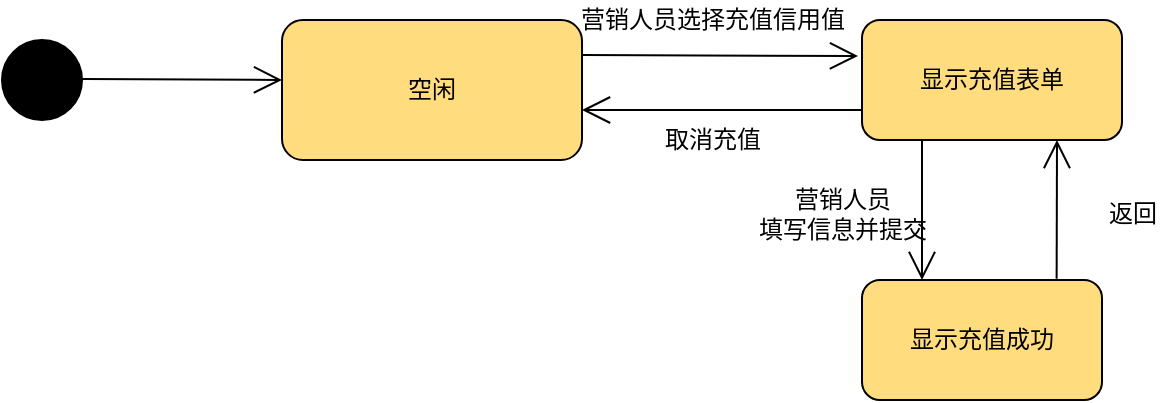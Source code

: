 <mxfile version="12.9.3" type="device"><diagram id="jP3ssbYvxyGhfdzcKU0U" name="第 1 页"><mxGraphModel dx="768" dy="1661" grid="1" gridSize="10" guides="1" tooltips="1" connect="1" arrows="1" fold="1" page="1" pageScale="1" pageWidth="827" pageHeight="1169" math="0" shadow="0"><root><mxCell id="0"/><mxCell id="1" parent="0"/><mxCell id="SKH3sDEkNFvgIaviS7FT-2" value="" style="ellipse;whiteSpace=wrap;html=1;aspect=fixed;fillColor=#000000;" vertex="1" parent="1"><mxGeometry x="40" y="-270" width="40" height="40" as="geometry"/></mxCell><mxCell id="SKH3sDEkNFvgIaviS7FT-3" value="空闲" style="rounded=1;whiteSpace=wrap;html=1;fillColor=#FFDC7D;" vertex="1" parent="1"><mxGeometry x="180" y="-280" width="150" height="70" as="geometry"/></mxCell><mxCell id="SKH3sDEkNFvgIaviS7FT-4" value="显示充值表单" style="rounded=1;whiteSpace=wrap;html=1;fillColor=#FFDC7D;" vertex="1" parent="1"><mxGeometry x="470" y="-280" width="130" height="60" as="geometry"/></mxCell><mxCell id="SKH3sDEkNFvgIaviS7FT-5" value="显示充值成功" style="rounded=1;whiteSpace=wrap;html=1;fillColor=#FFDC7D;" vertex="1" parent="1"><mxGeometry x="470" y="-150" width="120" height="60" as="geometry"/></mxCell><mxCell id="SKH3sDEkNFvgIaviS7FT-6" value="" style="endArrow=open;endFill=1;endSize=12;html=1;exitX=1;exitY=0.25;exitDx=0;exitDy=0;" edge="1" parent="1" source="SKH3sDEkNFvgIaviS7FT-3"><mxGeometry width="160" relative="1" as="geometry"><mxPoint x="340" y="-260.5" as="sourcePoint"/><mxPoint x="468" y="-262" as="targetPoint"/></mxGeometry></mxCell><mxCell id="SKH3sDEkNFvgIaviS7FT-7" value="营销人员选择充值信用值" style="text;html=1;align=center;verticalAlign=middle;resizable=0;points=[];autosize=1;" vertex="1" parent="1"><mxGeometry x="320" y="-290" width="150" height="20" as="geometry"/></mxCell><mxCell id="SKH3sDEkNFvgIaviS7FT-8" value="" style="endArrow=open;endFill=1;endSize=12;html=1;entryX=0.25;entryY=0;entryDx=0;entryDy=0;" edge="1" parent="1" target="SKH3sDEkNFvgIaviS7FT-5"><mxGeometry width="160" relative="1" as="geometry"><mxPoint x="500" y="-220" as="sourcePoint"/><mxPoint x="460" y="-200" as="targetPoint"/></mxGeometry></mxCell><mxCell id="SKH3sDEkNFvgIaviS7FT-9" value="" style="endArrow=open;endFill=1;endSize=12;html=1;entryX=0.75;entryY=1;entryDx=0;entryDy=0;exitX=0.811;exitY=-0.011;exitDx=0;exitDy=0;exitPerimeter=0;" edge="1" parent="1" source="SKH3sDEkNFvgIaviS7FT-5" target="SKH3sDEkNFvgIaviS7FT-4"><mxGeometry width="160" relative="1" as="geometry"><mxPoint x="560" y="-160" as="sourcePoint"/><mxPoint x="470" y="-240" as="targetPoint"/></mxGeometry></mxCell><mxCell id="SKH3sDEkNFvgIaviS7FT-10" value="营销人员&lt;br&gt;填写信息并提交" style="text;html=1;align=center;verticalAlign=middle;resizable=0;points=[];autosize=1;" vertex="1" parent="1"><mxGeometry x="410" y="-198" width="100" height="30" as="geometry"/></mxCell><mxCell id="SKH3sDEkNFvgIaviS7FT-11" value="返回" style="text;html=1;align=center;verticalAlign=middle;resizable=0;points=[];autosize=1;" vertex="1" parent="1"><mxGeometry x="585" y="-193" width="40" height="20" as="geometry"/></mxCell><mxCell id="SKH3sDEkNFvgIaviS7FT-12" value="" style="endArrow=open;endFill=1;endSize=12;html=1;exitX=0;exitY=0.75;exitDx=0;exitDy=0;" edge="1" parent="1" source="SKH3sDEkNFvgIaviS7FT-4"><mxGeometry width="160" relative="1" as="geometry"><mxPoint x="310" y="-240" as="sourcePoint"/><mxPoint x="330" y="-235" as="targetPoint"/></mxGeometry></mxCell><mxCell id="SKH3sDEkNFvgIaviS7FT-13" value="取消充值" style="text;html=1;align=center;verticalAlign=middle;resizable=0;points=[];autosize=1;" vertex="1" parent="1"><mxGeometry x="365" y="-230" width="60" height="20" as="geometry"/></mxCell><mxCell id="SKH3sDEkNFvgIaviS7FT-14" value="" style="endArrow=open;endFill=1;endSize=12;html=1;" edge="1" parent="1"><mxGeometry width="160" relative="1" as="geometry"><mxPoint x="80" y="-250.5" as="sourcePoint"/><mxPoint x="180" y="-250" as="targetPoint"/></mxGeometry></mxCell></root></mxGraphModel></diagram></mxfile>